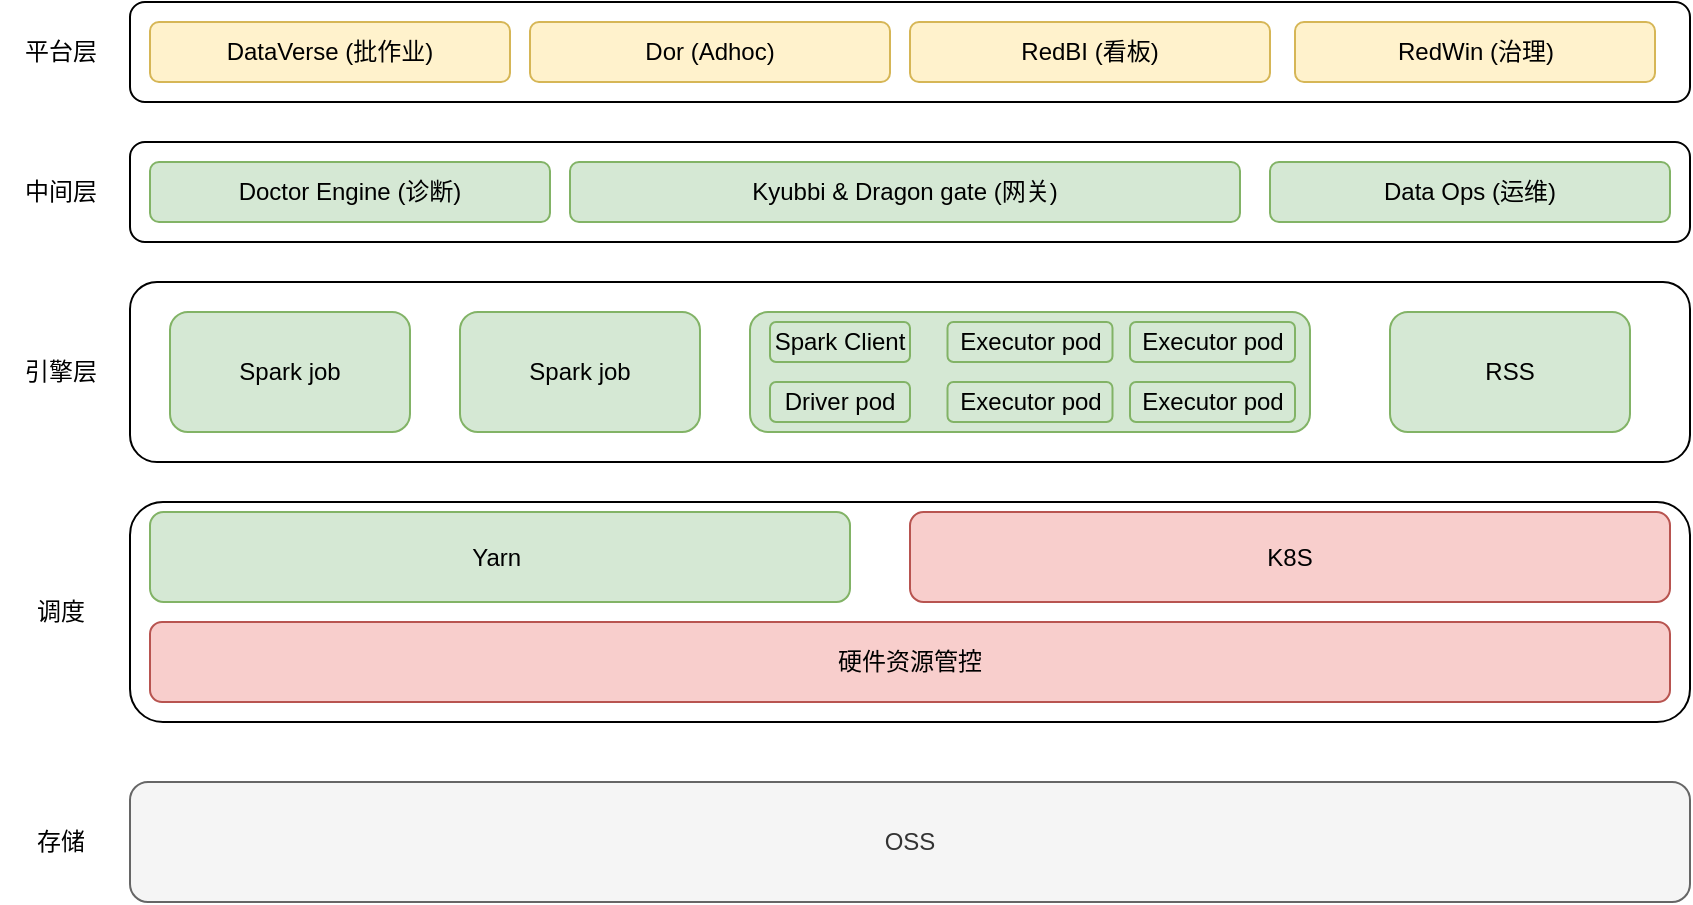 <mxfile version="24.8.8">
  <diagram name="Page-1" id="wt8m9tqtKzte8XlRHpw4">
    <mxGraphModel dx="1434" dy="786" grid="1" gridSize="10" guides="1" tooltips="1" connect="1" arrows="1" fold="1" page="1" pageScale="1" pageWidth="850" pageHeight="1100" math="0" shadow="0">
      <root>
        <mxCell id="0" />
        <mxCell id="1" parent="0" />
        <mxCell id="9Wq9sjJPfZ_ADkzCgFXi-1" value="OSS" style="rounded=1;whiteSpace=wrap;html=1;fillColor=#f5f5f5;fontColor=#333333;strokeColor=#666666;" vertex="1" parent="1">
          <mxGeometry x="140" y="510" width="780" height="60" as="geometry" />
        </mxCell>
        <mxCell id="9Wq9sjJPfZ_ADkzCgFXi-2" value="" style="rounded=1;whiteSpace=wrap;html=1;" vertex="1" parent="1">
          <mxGeometry x="140" y="370" width="780" height="110" as="geometry" />
        </mxCell>
        <mxCell id="9Wq9sjJPfZ_ADkzCgFXi-3" value="存储" style="text;html=1;align=center;verticalAlign=middle;resizable=0;points=[];autosize=1;" vertex="1" parent="1">
          <mxGeometry x="80" y="525" width="50" height="30" as="geometry" />
        </mxCell>
        <mxCell id="9Wq9sjJPfZ_ADkzCgFXi-4" value="调度" style="text;html=1;align=center;verticalAlign=middle;resizable=0;points=[];autosize=1;" vertex="1" parent="1">
          <mxGeometry x="80" y="410" width="50" height="30" as="geometry" />
        </mxCell>
        <mxCell id="9Wq9sjJPfZ_ADkzCgFXi-5" value="引擎层" style="text;html=1;align=center;verticalAlign=middle;resizable=0;points=[];autosize=1;" vertex="1" parent="1">
          <mxGeometry x="75" y="290" width="60" height="30" as="geometry" />
        </mxCell>
        <mxCell id="9Wq9sjJPfZ_ADkzCgFXi-8" value="硬件资源管控" style="rounded=1;whiteSpace=wrap;html=1;fillColor=#f8cecc;strokeColor=#b85450;" vertex="1" parent="1">
          <mxGeometry x="150" y="430" width="760" height="40" as="geometry" />
        </mxCell>
        <mxCell id="9Wq9sjJPfZ_ADkzCgFXi-15" value="" style="rounded=1;whiteSpace=wrap;html=1;" vertex="1" parent="1">
          <mxGeometry x="140" y="260" width="780" height="90" as="geometry" />
        </mxCell>
        <mxCell id="9Wq9sjJPfZ_ADkzCgFXi-17" value="RSS" style="rounded=1;whiteSpace=wrap;html=1;fillColor=#d5e8d4;strokeColor=#82b366;" vertex="1" parent="1">
          <mxGeometry x="770" y="275" width="120" height="60" as="geometry" />
        </mxCell>
        <mxCell id="9Wq9sjJPfZ_ADkzCgFXi-20" value="Spark job" style="rounded=1;whiteSpace=wrap;html=1;fillColor=#d5e8d4;strokeColor=#82b366;" vertex="1" parent="1">
          <mxGeometry x="160" y="275" width="120" height="60" as="geometry" />
        </mxCell>
        <mxCell id="9Wq9sjJPfZ_ADkzCgFXi-21" value="Spark job" style="rounded=1;whiteSpace=wrap;html=1;fillColor=#d5e8d4;strokeColor=#82b366;" vertex="1" parent="1">
          <mxGeometry x="305" y="275" width="120" height="60" as="geometry" />
        </mxCell>
        <mxCell id="9Wq9sjJPfZ_ADkzCgFXi-22" value="" style="rounded=1;whiteSpace=wrap;html=1;fillColor=#d5e8d4;strokeColor=#82b366;" vertex="1" parent="1">
          <mxGeometry x="450" y="275" width="280" height="60" as="geometry" />
        </mxCell>
        <mxCell id="9Wq9sjJPfZ_ADkzCgFXi-23" value="Driver pod" style="rounded=1;whiteSpace=wrap;html=1;fillColor=#d5e8d4;strokeColor=#82b366;" vertex="1" parent="1">
          <mxGeometry x="460" y="310" width="70" height="20" as="geometry" />
        </mxCell>
        <mxCell id="9Wq9sjJPfZ_ADkzCgFXi-24" value="Executor pod" style="rounded=1;whiteSpace=wrap;html=1;fillColor=#d5e8d4;strokeColor=#82b366;" vertex="1" parent="1">
          <mxGeometry x="548.75" y="310" width="82.5" height="20" as="geometry" />
        </mxCell>
        <mxCell id="9Wq9sjJPfZ_ADkzCgFXi-26" value="Executor pod" style="rounded=1;whiteSpace=wrap;html=1;fillColor=#d5e8d4;strokeColor=#82b366;" vertex="1" parent="1">
          <mxGeometry x="640" y="310" width="82.5" height="20" as="geometry" />
        </mxCell>
        <mxCell id="9Wq9sjJPfZ_ADkzCgFXi-27" value="Executor pod" style="rounded=1;whiteSpace=wrap;html=1;fillColor=#d5e8d4;strokeColor=#82b366;" vertex="1" parent="1">
          <mxGeometry x="548.75" y="280" width="82.5" height="20" as="geometry" />
        </mxCell>
        <mxCell id="9Wq9sjJPfZ_ADkzCgFXi-28" value="Executor pod" style="rounded=1;whiteSpace=wrap;html=1;fillColor=#d5e8d4;strokeColor=#82b366;" vertex="1" parent="1">
          <mxGeometry x="640" y="280" width="82.5" height="20" as="geometry" />
        </mxCell>
        <mxCell id="9Wq9sjJPfZ_ADkzCgFXi-29" value="Spark Client" style="rounded=1;whiteSpace=wrap;html=1;fillColor=#d5e8d4;strokeColor=#82b366;" vertex="1" parent="1">
          <mxGeometry x="460" y="280" width="70" height="20" as="geometry" />
        </mxCell>
        <mxCell id="9Wq9sjJPfZ_ADkzCgFXi-30" value="" style="rounded=1;whiteSpace=wrap;html=1;" vertex="1" parent="1">
          <mxGeometry x="140" y="190" width="780" height="50" as="geometry" />
        </mxCell>
        <mxCell id="9Wq9sjJPfZ_ADkzCgFXi-31" value="Doctor Engine (诊断)" style="rounded=1;whiteSpace=wrap;html=1;fillColor=#d5e8d4;strokeColor=#82b366;" vertex="1" parent="1">
          <mxGeometry x="150" y="200" width="200" height="30" as="geometry" />
        </mxCell>
        <mxCell id="9Wq9sjJPfZ_ADkzCgFXi-32" value="Kyubbi &amp;amp; Dragon gate (网关)" style="rounded=1;whiteSpace=wrap;html=1;fillColor=#d5e8d4;strokeColor=#82b366;" vertex="1" parent="1">
          <mxGeometry x="360" y="200" width="335" height="30" as="geometry" />
        </mxCell>
        <mxCell id="9Wq9sjJPfZ_ADkzCgFXi-33" value="Data Ops (运维)" style="rounded=1;whiteSpace=wrap;html=1;fillColor=#d5e8d4;strokeColor=#82b366;" vertex="1" parent="1">
          <mxGeometry x="710" y="200" width="200" height="30" as="geometry" />
        </mxCell>
        <mxCell id="9Wq9sjJPfZ_ADkzCgFXi-34" value="" style="rounded=1;whiteSpace=wrap;html=1;" vertex="1" parent="1">
          <mxGeometry x="140" y="120" width="780" height="50" as="geometry" />
        </mxCell>
        <mxCell id="9Wq9sjJPfZ_ADkzCgFXi-35" value="中间层" style="text;html=1;align=center;verticalAlign=middle;resizable=0;points=[];autosize=1;" vertex="1" parent="1">
          <mxGeometry x="75" y="200" width="60" height="30" as="geometry" />
        </mxCell>
        <mxCell id="9Wq9sjJPfZ_ADkzCgFXi-36" value="平台层" style="text;html=1;align=center;verticalAlign=middle;resizable=0;points=[];autosize=1;" vertex="1" parent="1">
          <mxGeometry x="75" y="130" width="60" height="30" as="geometry" />
        </mxCell>
        <mxCell id="9Wq9sjJPfZ_ADkzCgFXi-37" value="DataVerse (批作业)" style="rounded=1;whiteSpace=wrap;html=1;fillColor=#fff2cc;strokeColor=#d6b656;" vertex="1" parent="1">
          <mxGeometry x="150" y="130" width="180" height="30" as="geometry" />
        </mxCell>
        <mxCell id="9Wq9sjJPfZ_ADkzCgFXi-38" value="Dor (Adhoc)" style="rounded=1;whiteSpace=wrap;html=1;fillColor=#fff2cc;strokeColor=#d6b656;" vertex="1" parent="1">
          <mxGeometry x="340" y="130" width="180" height="30" as="geometry" />
        </mxCell>
        <mxCell id="9Wq9sjJPfZ_ADkzCgFXi-39" value="RedBI (看板)" style="rounded=1;whiteSpace=wrap;html=1;fillColor=#fff2cc;strokeColor=#d6b656;" vertex="1" parent="1">
          <mxGeometry x="530" y="130" width="180" height="30" as="geometry" />
        </mxCell>
        <mxCell id="9Wq9sjJPfZ_ADkzCgFXi-40" value="RedWin (治理)" style="rounded=1;whiteSpace=wrap;html=1;fillColor=#fff2cc;strokeColor=#d6b656;" vertex="1" parent="1">
          <mxGeometry x="722.5" y="130" width="180" height="30" as="geometry" />
        </mxCell>
        <mxCell id="9Wq9sjJPfZ_ADkzCgFXi-42" value="Yarn&amp;nbsp;" style="rounded=1;whiteSpace=wrap;html=1;fillColor=#d5e8d4;strokeColor=#82b366;" vertex="1" parent="1">
          <mxGeometry x="150" y="375" width="350" height="45" as="geometry" />
        </mxCell>
        <mxCell id="9Wq9sjJPfZ_ADkzCgFXi-43" value="K8S" style="rounded=1;whiteSpace=wrap;html=1;fillColor=#f8cecc;strokeColor=#b85450;" vertex="1" parent="1">
          <mxGeometry x="530" y="375" width="380" height="45" as="geometry" />
        </mxCell>
      </root>
    </mxGraphModel>
  </diagram>
</mxfile>
